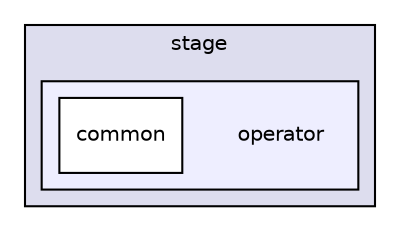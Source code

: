 digraph "C:/Users/Ayo/Desktop/jenes 2.0/src/jenes/stage/operator" {
  compound=true
  node [ fontsize="10", fontname="Helvetica"];
  edge [ labelfontsize="10", labelfontname="Helvetica"];
  subgraph clusterdir_f97a2bf6fe05c495e341fd5fd7b88cb5 {
    graph [ bgcolor="#ddddee", pencolor="black", label="stage" fontname="Helvetica", fontsize="10", URL="dir_f97a2bf6fe05c495e341fd5fd7b88cb5.html"]
  subgraph clusterdir_7a9aca08c39cddbbbe73f347502aecc2 {
    graph [ bgcolor="#eeeeff", pencolor="black", label="" URL="dir_7a9aca08c39cddbbbe73f347502aecc2.html"];
    dir_7a9aca08c39cddbbbe73f347502aecc2 [shape=plaintext label="operator"];
    dir_3026c930e1c2a8db495b82daa9b0f1de [shape=box label="common" color="black" fillcolor="white" style="filled" URL="dir_3026c930e1c2a8db495b82daa9b0f1de.html"];
  }
  }
}
